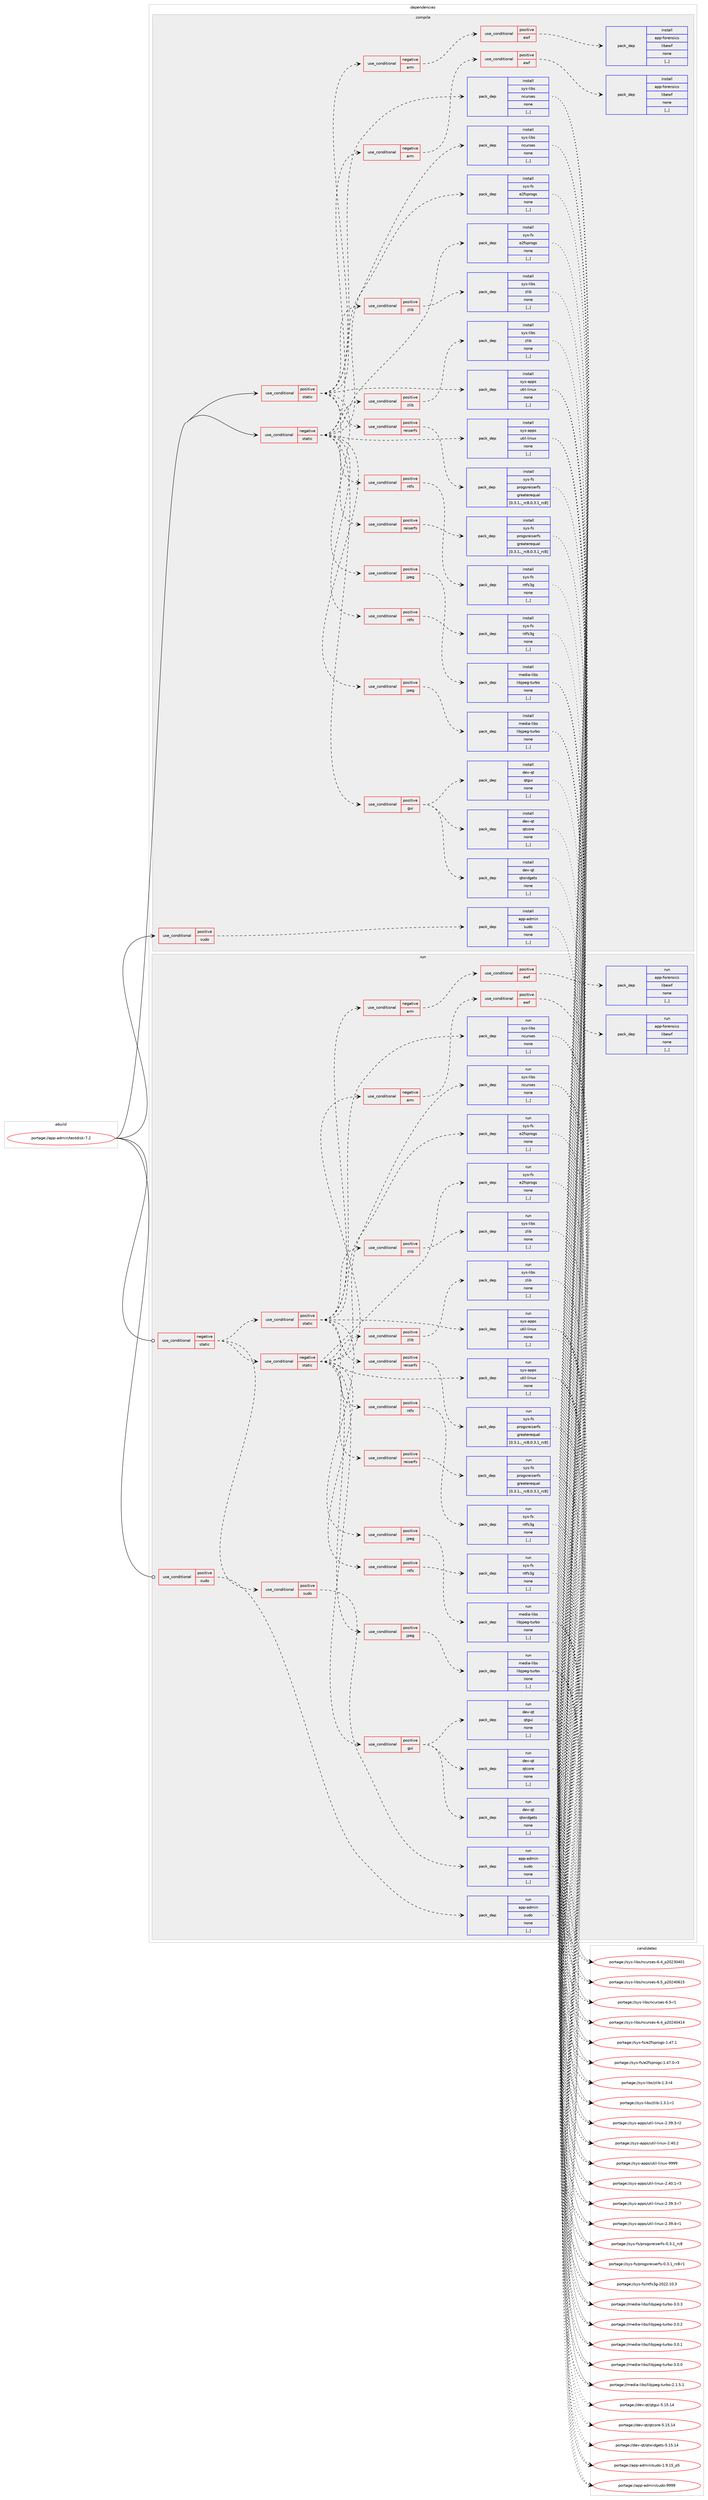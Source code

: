 digraph prolog {

# *************
# Graph options
# *************

newrank=true;
concentrate=true;
compound=true;
graph [rankdir=LR,fontname=Helvetica,fontsize=10,ranksep=1.5];#, ranksep=2.5, nodesep=0.2];
edge  [arrowhead=vee];
node  [fontname=Helvetica,fontsize=10];

# **********
# The ebuild
# **********

subgraph cluster_leftcol {
color=gray;
label=<<i>ebuild</i>>;
id [label="portage://app-admin/testdisk-7.2", color=red, width=4, href="../app-admin/testdisk-7.2.svg"];
}

# ****************
# The dependencies
# ****************

subgraph cluster_midcol {
color=gray;
label=<<i>dependencies</i>>;
subgraph cluster_compile {
fillcolor="#eeeeee";
style=filled;
label=<<i>compile</i>>;
subgraph cond1445 {
dependency5584 [label=<<TABLE BORDER="0" CELLBORDER="1" CELLSPACING="0" CELLPADDING="4"><TR><TD ROWSPAN="3" CELLPADDING="10">use_conditional</TD></TR><TR><TD>negative</TD></TR><TR><TD>static</TD></TR></TABLE>>, shape=none, color=red];
subgraph pack4120 {
dependency5585 [label=<<TABLE BORDER="0" CELLBORDER="1" CELLSPACING="0" CELLPADDING="4" WIDTH="220"><TR><TD ROWSPAN="6" CELLPADDING="30">pack_dep</TD></TR><TR><TD WIDTH="110">install</TD></TR><TR><TD>sys-apps</TD></TR><TR><TD>util-linux</TD></TR><TR><TD>none</TD></TR><TR><TD>[,,]</TD></TR></TABLE>>, shape=none, color=blue];
}
dependency5584:e -> dependency5585:w [weight=20,style="dashed",arrowhead="vee"];
subgraph pack4121 {
dependency5586 [label=<<TABLE BORDER="0" CELLBORDER="1" CELLSPACING="0" CELLPADDING="4" WIDTH="220"><TR><TD ROWSPAN="6" CELLPADDING="30">pack_dep</TD></TR><TR><TD WIDTH="110">install</TD></TR><TR><TD>sys-fs</TD></TR><TR><TD>e2fsprogs</TD></TR><TR><TD>none</TD></TR><TR><TD>[,,]</TD></TR></TABLE>>, shape=none, color=blue];
}
dependency5584:e -> dependency5586:w [weight=20,style="dashed",arrowhead="vee"];
subgraph pack4122 {
dependency5587 [label=<<TABLE BORDER="0" CELLBORDER="1" CELLSPACING="0" CELLPADDING="4" WIDTH="220"><TR><TD ROWSPAN="6" CELLPADDING="30">pack_dep</TD></TR><TR><TD WIDTH="110">install</TD></TR><TR><TD>sys-libs</TD></TR><TR><TD>ncurses</TD></TR><TR><TD>none</TD></TR><TR><TD>[,,]</TD></TR></TABLE>>, shape=none, color=blue];
}
dependency5584:e -> dependency5587:w [weight=20,style="dashed",arrowhead="vee"];
subgraph cond1446 {
dependency5588 [label=<<TABLE BORDER="0" CELLBORDER="1" CELLSPACING="0" CELLPADDING="4"><TR><TD ROWSPAN="3" CELLPADDING="10">use_conditional</TD></TR><TR><TD>positive</TD></TR><TR><TD>jpeg</TD></TR></TABLE>>, shape=none, color=red];
subgraph pack4123 {
dependency5589 [label=<<TABLE BORDER="0" CELLBORDER="1" CELLSPACING="0" CELLPADDING="4" WIDTH="220"><TR><TD ROWSPAN="6" CELLPADDING="30">pack_dep</TD></TR><TR><TD WIDTH="110">install</TD></TR><TR><TD>media-libs</TD></TR><TR><TD>libjpeg-turbo</TD></TR><TR><TD>none</TD></TR><TR><TD>[,,]</TD></TR></TABLE>>, shape=none, color=blue];
}
dependency5588:e -> dependency5589:w [weight=20,style="dashed",arrowhead="vee"];
}
dependency5584:e -> dependency5588:w [weight=20,style="dashed",arrowhead="vee"];
subgraph cond1447 {
dependency5590 [label=<<TABLE BORDER="0" CELLBORDER="1" CELLSPACING="0" CELLPADDING="4"><TR><TD ROWSPAN="3" CELLPADDING="10">use_conditional</TD></TR><TR><TD>positive</TD></TR><TR><TD>ntfs</TD></TR></TABLE>>, shape=none, color=red];
subgraph pack4124 {
dependency5591 [label=<<TABLE BORDER="0" CELLBORDER="1" CELLSPACING="0" CELLPADDING="4" WIDTH="220"><TR><TD ROWSPAN="6" CELLPADDING="30">pack_dep</TD></TR><TR><TD WIDTH="110">install</TD></TR><TR><TD>sys-fs</TD></TR><TR><TD>ntfs3g</TD></TR><TR><TD>none</TD></TR><TR><TD>[,,]</TD></TR></TABLE>>, shape=none, color=blue];
}
dependency5590:e -> dependency5591:w [weight=20,style="dashed",arrowhead="vee"];
}
dependency5584:e -> dependency5590:w [weight=20,style="dashed",arrowhead="vee"];
subgraph cond1448 {
dependency5592 [label=<<TABLE BORDER="0" CELLBORDER="1" CELLSPACING="0" CELLPADDING="4"><TR><TD ROWSPAN="3" CELLPADDING="10">use_conditional</TD></TR><TR><TD>positive</TD></TR><TR><TD>gui</TD></TR></TABLE>>, shape=none, color=red];
subgraph pack4125 {
dependency5593 [label=<<TABLE BORDER="0" CELLBORDER="1" CELLSPACING="0" CELLPADDING="4" WIDTH="220"><TR><TD ROWSPAN="6" CELLPADDING="30">pack_dep</TD></TR><TR><TD WIDTH="110">install</TD></TR><TR><TD>dev-qt</TD></TR><TR><TD>qtcore</TD></TR><TR><TD>none</TD></TR><TR><TD>[,,]</TD></TR></TABLE>>, shape=none, color=blue];
}
dependency5592:e -> dependency5593:w [weight=20,style="dashed",arrowhead="vee"];
subgraph pack4126 {
dependency5594 [label=<<TABLE BORDER="0" CELLBORDER="1" CELLSPACING="0" CELLPADDING="4" WIDTH="220"><TR><TD ROWSPAN="6" CELLPADDING="30">pack_dep</TD></TR><TR><TD WIDTH="110">install</TD></TR><TR><TD>dev-qt</TD></TR><TR><TD>qtgui</TD></TR><TR><TD>none</TD></TR><TR><TD>[,,]</TD></TR></TABLE>>, shape=none, color=blue];
}
dependency5592:e -> dependency5594:w [weight=20,style="dashed",arrowhead="vee"];
subgraph pack4127 {
dependency5595 [label=<<TABLE BORDER="0" CELLBORDER="1" CELLSPACING="0" CELLPADDING="4" WIDTH="220"><TR><TD ROWSPAN="6" CELLPADDING="30">pack_dep</TD></TR><TR><TD WIDTH="110">install</TD></TR><TR><TD>dev-qt</TD></TR><TR><TD>qtwidgets</TD></TR><TR><TD>none</TD></TR><TR><TD>[,,]</TD></TR></TABLE>>, shape=none, color=blue];
}
dependency5592:e -> dependency5595:w [weight=20,style="dashed",arrowhead="vee"];
}
dependency5584:e -> dependency5592:w [weight=20,style="dashed",arrowhead="vee"];
subgraph cond1449 {
dependency5596 [label=<<TABLE BORDER="0" CELLBORDER="1" CELLSPACING="0" CELLPADDING="4"><TR><TD ROWSPAN="3" CELLPADDING="10">use_conditional</TD></TR><TR><TD>positive</TD></TR><TR><TD>reiserfs</TD></TR></TABLE>>, shape=none, color=red];
subgraph pack4128 {
dependency5597 [label=<<TABLE BORDER="0" CELLBORDER="1" CELLSPACING="0" CELLPADDING="4" WIDTH="220"><TR><TD ROWSPAN="6" CELLPADDING="30">pack_dep</TD></TR><TR><TD WIDTH="110">install</TD></TR><TR><TD>sys-fs</TD></TR><TR><TD>progsreiserfs</TD></TR><TR><TD>greaterequal</TD></TR><TR><TD>[0.3.1,,_rc8,0.3.1_rc8]</TD></TR></TABLE>>, shape=none, color=blue];
}
dependency5596:e -> dependency5597:w [weight=20,style="dashed",arrowhead="vee"];
}
dependency5584:e -> dependency5596:w [weight=20,style="dashed",arrowhead="vee"];
subgraph cond1450 {
dependency5598 [label=<<TABLE BORDER="0" CELLBORDER="1" CELLSPACING="0" CELLPADDING="4"><TR><TD ROWSPAN="3" CELLPADDING="10">use_conditional</TD></TR><TR><TD>positive</TD></TR><TR><TD>zlib</TD></TR></TABLE>>, shape=none, color=red];
subgraph pack4129 {
dependency5599 [label=<<TABLE BORDER="0" CELLBORDER="1" CELLSPACING="0" CELLPADDING="4" WIDTH="220"><TR><TD ROWSPAN="6" CELLPADDING="30">pack_dep</TD></TR><TR><TD WIDTH="110">install</TD></TR><TR><TD>sys-libs</TD></TR><TR><TD>zlib</TD></TR><TR><TD>none</TD></TR><TR><TD>[,,]</TD></TR></TABLE>>, shape=none, color=blue];
}
dependency5598:e -> dependency5599:w [weight=20,style="dashed",arrowhead="vee"];
}
dependency5584:e -> dependency5598:w [weight=20,style="dashed",arrowhead="vee"];
subgraph cond1451 {
dependency5600 [label=<<TABLE BORDER="0" CELLBORDER="1" CELLSPACING="0" CELLPADDING="4"><TR><TD ROWSPAN="3" CELLPADDING="10">use_conditional</TD></TR><TR><TD>negative</TD></TR><TR><TD>arm</TD></TR></TABLE>>, shape=none, color=red];
subgraph cond1452 {
dependency5601 [label=<<TABLE BORDER="0" CELLBORDER="1" CELLSPACING="0" CELLPADDING="4"><TR><TD ROWSPAN="3" CELLPADDING="10">use_conditional</TD></TR><TR><TD>positive</TD></TR><TR><TD>ewf</TD></TR></TABLE>>, shape=none, color=red];
subgraph pack4130 {
dependency5602 [label=<<TABLE BORDER="0" CELLBORDER="1" CELLSPACING="0" CELLPADDING="4" WIDTH="220"><TR><TD ROWSPAN="6" CELLPADDING="30">pack_dep</TD></TR><TR><TD WIDTH="110">install</TD></TR><TR><TD>app-forensics</TD></TR><TR><TD>libewf</TD></TR><TR><TD>none</TD></TR><TR><TD>[,,]</TD></TR></TABLE>>, shape=none, color=blue];
}
dependency5601:e -> dependency5602:w [weight=20,style="dashed",arrowhead="vee"];
}
dependency5600:e -> dependency5601:w [weight=20,style="dashed",arrowhead="vee"];
}
dependency5584:e -> dependency5600:w [weight=20,style="dashed",arrowhead="vee"];
}
id:e -> dependency5584:w [weight=20,style="solid",arrowhead="vee"];
subgraph cond1453 {
dependency5603 [label=<<TABLE BORDER="0" CELLBORDER="1" CELLSPACING="0" CELLPADDING="4"><TR><TD ROWSPAN="3" CELLPADDING="10">use_conditional</TD></TR><TR><TD>positive</TD></TR><TR><TD>static</TD></TR></TABLE>>, shape=none, color=red];
subgraph pack4131 {
dependency5604 [label=<<TABLE BORDER="0" CELLBORDER="1" CELLSPACING="0" CELLPADDING="4" WIDTH="220"><TR><TD ROWSPAN="6" CELLPADDING="30">pack_dep</TD></TR><TR><TD WIDTH="110">install</TD></TR><TR><TD>sys-apps</TD></TR><TR><TD>util-linux</TD></TR><TR><TD>none</TD></TR><TR><TD>[,,]</TD></TR></TABLE>>, shape=none, color=blue];
}
dependency5603:e -> dependency5604:w [weight=20,style="dashed",arrowhead="vee"];
subgraph pack4132 {
dependency5605 [label=<<TABLE BORDER="0" CELLBORDER="1" CELLSPACING="0" CELLPADDING="4" WIDTH="220"><TR><TD ROWSPAN="6" CELLPADDING="30">pack_dep</TD></TR><TR><TD WIDTH="110">install</TD></TR><TR><TD>sys-fs</TD></TR><TR><TD>e2fsprogs</TD></TR><TR><TD>none</TD></TR><TR><TD>[,,]</TD></TR></TABLE>>, shape=none, color=blue];
}
dependency5603:e -> dependency5605:w [weight=20,style="dashed",arrowhead="vee"];
subgraph pack4133 {
dependency5606 [label=<<TABLE BORDER="0" CELLBORDER="1" CELLSPACING="0" CELLPADDING="4" WIDTH="220"><TR><TD ROWSPAN="6" CELLPADDING="30">pack_dep</TD></TR><TR><TD WIDTH="110">install</TD></TR><TR><TD>sys-libs</TD></TR><TR><TD>ncurses</TD></TR><TR><TD>none</TD></TR><TR><TD>[,,]</TD></TR></TABLE>>, shape=none, color=blue];
}
dependency5603:e -> dependency5606:w [weight=20,style="dashed",arrowhead="vee"];
subgraph cond1454 {
dependency5607 [label=<<TABLE BORDER="0" CELLBORDER="1" CELLSPACING="0" CELLPADDING="4"><TR><TD ROWSPAN="3" CELLPADDING="10">use_conditional</TD></TR><TR><TD>positive</TD></TR><TR><TD>jpeg</TD></TR></TABLE>>, shape=none, color=red];
subgraph pack4134 {
dependency5608 [label=<<TABLE BORDER="0" CELLBORDER="1" CELLSPACING="0" CELLPADDING="4" WIDTH="220"><TR><TD ROWSPAN="6" CELLPADDING="30">pack_dep</TD></TR><TR><TD WIDTH="110">install</TD></TR><TR><TD>media-libs</TD></TR><TR><TD>libjpeg-turbo</TD></TR><TR><TD>none</TD></TR><TR><TD>[,,]</TD></TR></TABLE>>, shape=none, color=blue];
}
dependency5607:e -> dependency5608:w [weight=20,style="dashed",arrowhead="vee"];
}
dependency5603:e -> dependency5607:w [weight=20,style="dashed",arrowhead="vee"];
subgraph cond1455 {
dependency5609 [label=<<TABLE BORDER="0" CELLBORDER="1" CELLSPACING="0" CELLPADDING="4"><TR><TD ROWSPAN="3" CELLPADDING="10">use_conditional</TD></TR><TR><TD>positive</TD></TR><TR><TD>ntfs</TD></TR></TABLE>>, shape=none, color=red];
subgraph pack4135 {
dependency5610 [label=<<TABLE BORDER="0" CELLBORDER="1" CELLSPACING="0" CELLPADDING="4" WIDTH="220"><TR><TD ROWSPAN="6" CELLPADDING="30">pack_dep</TD></TR><TR><TD WIDTH="110">install</TD></TR><TR><TD>sys-fs</TD></TR><TR><TD>ntfs3g</TD></TR><TR><TD>none</TD></TR><TR><TD>[,,]</TD></TR></TABLE>>, shape=none, color=blue];
}
dependency5609:e -> dependency5610:w [weight=20,style="dashed",arrowhead="vee"];
}
dependency5603:e -> dependency5609:w [weight=20,style="dashed",arrowhead="vee"];
subgraph cond1456 {
dependency5611 [label=<<TABLE BORDER="0" CELLBORDER="1" CELLSPACING="0" CELLPADDING="4"><TR><TD ROWSPAN="3" CELLPADDING="10">use_conditional</TD></TR><TR><TD>positive</TD></TR><TR><TD>reiserfs</TD></TR></TABLE>>, shape=none, color=red];
subgraph pack4136 {
dependency5612 [label=<<TABLE BORDER="0" CELLBORDER="1" CELLSPACING="0" CELLPADDING="4" WIDTH="220"><TR><TD ROWSPAN="6" CELLPADDING="30">pack_dep</TD></TR><TR><TD WIDTH="110">install</TD></TR><TR><TD>sys-fs</TD></TR><TR><TD>progsreiserfs</TD></TR><TR><TD>greaterequal</TD></TR><TR><TD>[0.3.1,,_rc8,0.3.1_rc8]</TD></TR></TABLE>>, shape=none, color=blue];
}
dependency5611:e -> dependency5612:w [weight=20,style="dashed",arrowhead="vee"];
}
dependency5603:e -> dependency5611:w [weight=20,style="dashed",arrowhead="vee"];
subgraph cond1457 {
dependency5613 [label=<<TABLE BORDER="0" CELLBORDER="1" CELLSPACING="0" CELLPADDING="4"><TR><TD ROWSPAN="3" CELLPADDING="10">use_conditional</TD></TR><TR><TD>positive</TD></TR><TR><TD>zlib</TD></TR></TABLE>>, shape=none, color=red];
subgraph pack4137 {
dependency5614 [label=<<TABLE BORDER="0" CELLBORDER="1" CELLSPACING="0" CELLPADDING="4" WIDTH="220"><TR><TD ROWSPAN="6" CELLPADDING="30">pack_dep</TD></TR><TR><TD WIDTH="110">install</TD></TR><TR><TD>sys-libs</TD></TR><TR><TD>zlib</TD></TR><TR><TD>none</TD></TR><TR><TD>[,,]</TD></TR></TABLE>>, shape=none, color=blue];
}
dependency5613:e -> dependency5614:w [weight=20,style="dashed",arrowhead="vee"];
}
dependency5603:e -> dependency5613:w [weight=20,style="dashed",arrowhead="vee"];
subgraph cond1458 {
dependency5615 [label=<<TABLE BORDER="0" CELLBORDER="1" CELLSPACING="0" CELLPADDING="4"><TR><TD ROWSPAN="3" CELLPADDING="10">use_conditional</TD></TR><TR><TD>negative</TD></TR><TR><TD>arm</TD></TR></TABLE>>, shape=none, color=red];
subgraph cond1459 {
dependency5616 [label=<<TABLE BORDER="0" CELLBORDER="1" CELLSPACING="0" CELLPADDING="4"><TR><TD ROWSPAN="3" CELLPADDING="10">use_conditional</TD></TR><TR><TD>positive</TD></TR><TR><TD>ewf</TD></TR></TABLE>>, shape=none, color=red];
subgraph pack4138 {
dependency5617 [label=<<TABLE BORDER="0" CELLBORDER="1" CELLSPACING="0" CELLPADDING="4" WIDTH="220"><TR><TD ROWSPAN="6" CELLPADDING="30">pack_dep</TD></TR><TR><TD WIDTH="110">install</TD></TR><TR><TD>app-forensics</TD></TR><TR><TD>libewf</TD></TR><TR><TD>none</TD></TR><TR><TD>[,,]</TD></TR></TABLE>>, shape=none, color=blue];
}
dependency5616:e -> dependency5617:w [weight=20,style="dashed",arrowhead="vee"];
}
dependency5615:e -> dependency5616:w [weight=20,style="dashed",arrowhead="vee"];
}
dependency5603:e -> dependency5615:w [weight=20,style="dashed",arrowhead="vee"];
}
id:e -> dependency5603:w [weight=20,style="solid",arrowhead="vee"];
subgraph cond1460 {
dependency5618 [label=<<TABLE BORDER="0" CELLBORDER="1" CELLSPACING="0" CELLPADDING="4"><TR><TD ROWSPAN="3" CELLPADDING="10">use_conditional</TD></TR><TR><TD>positive</TD></TR><TR><TD>sudo</TD></TR></TABLE>>, shape=none, color=red];
subgraph pack4139 {
dependency5619 [label=<<TABLE BORDER="0" CELLBORDER="1" CELLSPACING="0" CELLPADDING="4" WIDTH="220"><TR><TD ROWSPAN="6" CELLPADDING="30">pack_dep</TD></TR><TR><TD WIDTH="110">install</TD></TR><TR><TD>app-admin</TD></TR><TR><TD>sudo</TD></TR><TR><TD>none</TD></TR><TR><TD>[,,]</TD></TR></TABLE>>, shape=none, color=blue];
}
dependency5618:e -> dependency5619:w [weight=20,style="dashed",arrowhead="vee"];
}
id:e -> dependency5618:w [weight=20,style="solid",arrowhead="vee"];
}
subgraph cluster_compileandrun {
fillcolor="#eeeeee";
style=filled;
label=<<i>compile and run</i>>;
}
subgraph cluster_run {
fillcolor="#eeeeee";
style=filled;
label=<<i>run</i>>;
subgraph cond1461 {
dependency5620 [label=<<TABLE BORDER="0" CELLBORDER="1" CELLSPACING="0" CELLPADDING="4"><TR><TD ROWSPAN="3" CELLPADDING="10">use_conditional</TD></TR><TR><TD>negative</TD></TR><TR><TD>static</TD></TR></TABLE>>, shape=none, color=red];
subgraph cond1462 {
dependency5621 [label=<<TABLE BORDER="0" CELLBORDER="1" CELLSPACING="0" CELLPADDING="4"><TR><TD ROWSPAN="3" CELLPADDING="10">use_conditional</TD></TR><TR><TD>positive</TD></TR><TR><TD>sudo</TD></TR></TABLE>>, shape=none, color=red];
subgraph pack4140 {
dependency5622 [label=<<TABLE BORDER="0" CELLBORDER="1" CELLSPACING="0" CELLPADDING="4" WIDTH="220"><TR><TD ROWSPAN="6" CELLPADDING="30">pack_dep</TD></TR><TR><TD WIDTH="110">run</TD></TR><TR><TD>app-admin</TD></TR><TR><TD>sudo</TD></TR><TR><TD>none</TD></TR><TR><TD>[,,]</TD></TR></TABLE>>, shape=none, color=blue];
}
dependency5621:e -> dependency5622:w [weight=20,style="dashed",arrowhead="vee"];
}
dependency5620:e -> dependency5621:w [weight=20,style="dashed",arrowhead="vee"];
subgraph cond1463 {
dependency5623 [label=<<TABLE BORDER="0" CELLBORDER="1" CELLSPACING="0" CELLPADDING="4"><TR><TD ROWSPAN="3" CELLPADDING="10">use_conditional</TD></TR><TR><TD>positive</TD></TR><TR><TD>static</TD></TR></TABLE>>, shape=none, color=red];
subgraph pack4141 {
dependency5624 [label=<<TABLE BORDER="0" CELLBORDER="1" CELLSPACING="0" CELLPADDING="4" WIDTH="220"><TR><TD ROWSPAN="6" CELLPADDING="30">pack_dep</TD></TR><TR><TD WIDTH="110">run</TD></TR><TR><TD>sys-apps</TD></TR><TR><TD>util-linux</TD></TR><TR><TD>none</TD></TR><TR><TD>[,,]</TD></TR></TABLE>>, shape=none, color=blue];
}
dependency5623:e -> dependency5624:w [weight=20,style="dashed",arrowhead="vee"];
subgraph pack4142 {
dependency5625 [label=<<TABLE BORDER="0" CELLBORDER="1" CELLSPACING="0" CELLPADDING="4" WIDTH="220"><TR><TD ROWSPAN="6" CELLPADDING="30">pack_dep</TD></TR><TR><TD WIDTH="110">run</TD></TR><TR><TD>sys-fs</TD></TR><TR><TD>e2fsprogs</TD></TR><TR><TD>none</TD></TR><TR><TD>[,,]</TD></TR></TABLE>>, shape=none, color=blue];
}
dependency5623:e -> dependency5625:w [weight=20,style="dashed",arrowhead="vee"];
subgraph pack4143 {
dependency5626 [label=<<TABLE BORDER="0" CELLBORDER="1" CELLSPACING="0" CELLPADDING="4" WIDTH="220"><TR><TD ROWSPAN="6" CELLPADDING="30">pack_dep</TD></TR><TR><TD WIDTH="110">run</TD></TR><TR><TD>sys-libs</TD></TR><TR><TD>ncurses</TD></TR><TR><TD>none</TD></TR><TR><TD>[,,]</TD></TR></TABLE>>, shape=none, color=blue];
}
dependency5623:e -> dependency5626:w [weight=20,style="dashed",arrowhead="vee"];
subgraph cond1464 {
dependency5627 [label=<<TABLE BORDER="0" CELLBORDER="1" CELLSPACING="0" CELLPADDING="4"><TR><TD ROWSPAN="3" CELLPADDING="10">use_conditional</TD></TR><TR><TD>positive</TD></TR><TR><TD>jpeg</TD></TR></TABLE>>, shape=none, color=red];
subgraph pack4144 {
dependency5628 [label=<<TABLE BORDER="0" CELLBORDER="1" CELLSPACING="0" CELLPADDING="4" WIDTH="220"><TR><TD ROWSPAN="6" CELLPADDING="30">pack_dep</TD></TR><TR><TD WIDTH="110">run</TD></TR><TR><TD>media-libs</TD></TR><TR><TD>libjpeg-turbo</TD></TR><TR><TD>none</TD></TR><TR><TD>[,,]</TD></TR></TABLE>>, shape=none, color=blue];
}
dependency5627:e -> dependency5628:w [weight=20,style="dashed",arrowhead="vee"];
}
dependency5623:e -> dependency5627:w [weight=20,style="dashed",arrowhead="vee"];
subgraph cond1465 {
dependency5629 [label=<<TABLE BORDER="0" CELLBORDER="1" CELLSPACING="0" CELLPADDING="4"><TR><TD ROWSPAN="3" CELLPADDING="10">use_conditional</TD></TR><TR><TD>positive</TD></TR><TR><TD>ntfs</TD></TR></TABLE>>, shape=none, color=red];
subgraph pack4145 {
dependency5630 [label=<<TABLE BORDER="0" CELLBORDER="1" CELLSPACING="0" CELLPADDING="4" WIDTH="220"><TR><TD ROWSPAN="6" CELLPADDING="30">pack_dep</TD></TR><TR><TD WIDTH="110">run</TD></TR><TR><TD>sys-fs</TD></TR><TR><TD>ntfs3g</TD></TR><TR><TD>none</TD></TR><TR><TD>[,,]</TD></TR></TABLE>>, shape=none, color=blue];
}
dependency5629:e -> dependency5630:w [weight=20,style="dashed",arrowhead="vee"];
}
dependency5623:e -> dependency5629:w [weight=20,style="dashed",arrowhead="vee"];
subgraph cond1466 {
dependency5631 [label=<<TABLE BORDER="0" CELLBORDER="1" CELLSPACING="0" CELLPADDING="4"><TR><TD ROWSPAN="3" CELLPADDING="10">use_conditional</TD></TR><TR><TD>positive</TD></TR><TR><TD>reiserfs</TD></TR></TABLE>>, shape=none, color=red];
subgraph pack4146 {
dependency5632 [label=<<TABLE BORDER="0" CELLBORDER="1" CELLSPACING="0" CELLPADDING="4" WIDTH="220"><TR><TD ROWSPAN="6" CELLPADDING="30">pack_dep</TD></TR><TR><TD WIDTH="110">run</TD></TR><TR><TD>sys-fs</TD></TR><TR><TD>progsreiserfs</TD></TR><TR><TD>greaterequal</TD></TR><TR><TD>[0.3.1,,_rc8,0.3.1_rc8]</TD></TR></TABLE>>, shape=none, color=blue];
}
dependency5631:e -> dependency5632:w [weight=20,style="dashed",arrowhead="vee"];
}
dependency5623:e -> dependency5631:w [weight=20,style="dashed",arrowhead="vee"];
subgraph cond1467 {
dependency5633 [label=<<TABLE BORDER="0" CELLBORDER="1" CELLSPACING="0" CELLPADDING="4"><TR><TD ROWSPAN="3" CELLPADDING="10">use_conditional</TD></TR><TR><TD>positive</TD></TR><TR><TD>zlib</TD></TR></TABLE>>, shape=none, color=red];
subgraph pack4147 {
dependency5634 [label=<<TABLE BORDER="0" CELLBORDER="1" CELLSPACING="0" CELLPADDING="4" WIDTH="220"><TR><TD ROWSPAN="6" CELLPADDING="30">pack_dep</TD></TR><TR><TD WIDTH="110">run</TD></TR><TR><TD>sys-libs</TD></TR><TR><TD>zlib</TD></TR><TR><TD>none</TD></TR><TR><TD>[,,]</TD></TR></TABLE>>, shape=none, color=blue];
}
dependency5633:e -> dependency5634:w [weight=20,style="dashed",arrowhead="vee"];
}
dependency5623:e -> dependency5633:w [weight=20,style="dashed",arrowhead="vee"];
subgraph cond1468 {
dependency5635 [label=<<TABLE BORDER="0" CELLBORDER="1" CELLSPACING="0" CELLPADDING="4"><TR><TD ROWSPAN="3" CELLPADDING="10">use_conditional</TD></TR><TR><TD>negative</TD></TR><TR><TD>arm</TD></TR></TABLE>>, shape=none, color=red];
subgraph cond1469 {
dependency5636 [label=<<TABLE BORDER="0" CELLBORDER="1" CELLSPACING="0" CELLPADDING="4"><TR><TD ROWSPAN="3" CELLPADDING="10">use_conditional</TD></TR><TR><TD>positive</TD></TR><TR><TD>ewf</TD></TR></TABLE>>, shape=none, color=red];
subgraph pack4148 {
dependency5637 [label=<<TABLE BORDER="0" CELLBORDER="1" CELLSPACING="0" CELLPADDING="4" WIDTH="220"><TR><TD ROWSPAN="6" CELLPADDING="30">pack_dep</TD></TR><TR><TD WIDTH="110">run</TD></TR><TR><TD>app-forensics</TD></TR><TR><TD>libewf</TD></TR><TR><TD>none</TD></TR><TR><TD>[,,]</TD></TR></TABLE>>, shape=none, color=blue];
}
dependency5636:e -> dependency5637:w [weight=20,style="dashed",arrowhead="vee"];
}
dependency5635:e -> dependency5636:w [weight=20,style="dashed",arrowhead="vee"];
}
dependency5623:e -> dependency5635:w [weight=20,style="dashed",arrowhead="vee"];
}
dependency5620:e -> dependency5623:w [weight=20,style="dashed",arrowhead="vee"];
subgraph cond1470 {
dependency5638 [label=<<TABLE BORDER="0" CELLBORDER="1" CELLSPACING="0" CELLPADDING="4"><TR><TD ROWSPAN="3" CELLPADDING="10">use_conditional</TD></TR><TR><TD>negative</TD></TR><TR><TD>static</TD></TR></TABLE>>, shape=none, color=red];
subgraph pack4149 {
dependency5639 [label=<<TABLE BORDER="0" CELLBORDER="1" CELLSPACING="0" CELLPADDING="4" WIDTH="220"><TR><TD ROWSPAN="6" CELLPADDING="30">pack_dep</TD></TR><TR><TD WIDTH="110">run</TD></TR><TR><TD>sys-apps</TD></TR><TR><TD>util-linux</TD></TR><TR><TD>none</TD></TR><TR><TD>[,,]</TD></TR></TABLE>>, shape=none, color=blue];
}
dependency5638:e -> dependency5639:w [weight=20,style="dashed",arrowhead="vee"];
subgraph pack4150 {
dependency5640 [label=<<TABLE BORDER="0" CELLBORDER="1" CELLSPACING="0" CELLPADDING="4" WIDTH="220"><TR><TD ROWSPAN="6" CELLPADDING="30">pack_dep</TD></TR><TR><TD WIDTH="110">run</TD></TR><TR><TD>sys-fs</TD></TR><TR><TD>e2fsprogs</TD></TR><TR><TD>none</TD></TR><TR><TD>[,,]</TD></TR></TABLE>>, shape=none, color=blue];
}
dependency5638:e -> dependency5640:w [weight=20,style="dashed",arrowhead="vee"];
subgraph pack4151 {
dependency5641 [label=<<TABLE BORDER="0" CELLBORDER="1" CELLSPACING="0" CELLPADDING="4" WIDTH="220"><TR><TD ROWSPAN="6" CELLPADDING="30">pack_dep</TD></TR><TR><TD WIDTH="110">run</TD></TR><TR><TD>sys-libs</TD></TR><TR><TD>ncurses</TD></TR><TR><TD>none</TD></TR><TR><TD>[,,]</TD></TR></TABLE>>, shape=none, color=blue];
}
dependency5638:e -> dependency5641:w [weight=20,style="dashed",arrowhead="vee"];
subgraph cond1471 {
dependency5642 [label=<<TABLE BORDER="0" CELLBORDER="1" CELLSPACING="0" CELLPADDING="4"><TR><TD ROWSPAN="3" CELLPADDING="10">use_conditional</TD></TR><TR><TD>positive</TD></TR><TR><TD>jpeg</TD></TR></TABLE>>, shape=none, color=red];
subgraph pack4152 {
dependency5643 [label=<<TABLE BORDER="0" CELLBORDER="1" CELLSPACING="0" CELLPADDING="4" WIDTH="220"><TR><TD ROWSPAN="6" CELLPADDING="30">pack_dep</TD></TR><TR><TD WIDTH="110">run</TD></TR><TR><TD>media-libs</TD></TR><TR><TD>libjpeg-turbo</TD></TR><TR><TD>none</TD></TR><TR><TD>[,,]</TD></TR></TABLE>>, shape=none, color=blue];
}
dependency5642:e -> dependency5643:w [weight=20,style="dashed",arrowhead="vee"];
}
dependency5638:e -> dependency5642:w [weight=20,style="dashed",arrowhead="vee"];
subgraph cond1472 {
dependency5644 [label=<<TABLE BORDER="0" CELLBORDER="1" CELLSPACING="0" CELLPADDING="4"><TR><TD ROWSPAN="3" CELLPADDING="10">use_conditional</TD></TR><TR><TD>positive</TD></TR><TR><TD>ntfs</TD></TR></TABLE>>, shape=none, color=red];
subgraph pack4153 {
dependency5645 [label=<<TABLE BORDER="0" CELLBORDER="1" CELLSPACING="0" CELLPADDING="4" WIDTH="220"><TR><TD ROWSPAN="6" CELLPADDING="30">pack_dep</TD></TR><TR><TD WIDTH="110">run</TD></TR><TR><TD>sys-fs</TD></TR><TR><TD>ntfs3g</TD></TR><TR><TD>none</TD></TR><TR><TD>[,,]</TD></TR></TABLE>>, shape=none, color=blue];
}
dependency5644:e -> dependency5645:w [weight=20,style="dashed",arrowhead="vee"];
}
dependency5638:e -> dependency5644:w [weight=20,style="dashed",arrowhead="vee"];
subgraph cond1473 {
dependency5646 [label=<<TABLE BORDER="0" CELLBORDER="1" CELLSPACING="0" CELLPADDING="4"><TR><TD ROWSPAN="3" CELLPADDING="10">use_conditional</TD></TR><TR><TD>positive</TD></TR><TR><TD>gui</TD></TR></TABLE>>, shape=none, color=red];
subgraph pack4154 {
dependency5647 [label=<<TABLE BORDER="0" CELLBORDER="1" CELLSPACING="0" CELLPADDING="4" WIDTH="220"><TR><TD ROWSPAN="6" CELLPADDING="30">pack_dep</TD></TR><TR><TD WIDTH="110">run</TD></TR><TR><TD>dev-qt</TD></TR><TR><TD>qtcore</TD></TR><TR><TD>none</TD></TR><TR><TD>[,,]</TD></TR></TABLE>>, shape=none, color=blue];
}
dependency5646:e -> dependency5647:w [weight=20,style="dashed",arrowhead="vee"];
subgraph pack4155 {
dependency5648 [label=<<TABLE BORDER="0" CELLBORDER="1" CELLSPACING="0" CELLPADDING="4" WIDTH="220"><TR><TD ROWSPAN="6" CELLPADDING="30">pack_dep</TD></TR><TR><TD WIDTH="110">run</TD></TR><TR><TD>dev-qt</TD></TR><TR><TD>qtgui</TD></TR><TR><TD>none</TD></TR><TR><TD>[,,]</TD></TR></TABLE>>, shape=none, color=blue];
}
dependency5646:e -> dependency5648:w [weight=20,style="dashed",arrowhead="vee"];
subgraph pack4156 {
dependency5649 [label=<<TABLE BORDER="0" CELLBORDER="1" CELLSPACING="0" CELLPADDING="4" WIDTH="220"><TR><TD ROWSPAN="6" CELLPADDING="30">pack_dep</TD></TR><TR><TD WIDTH="110">run</TD></TR><TR><TD>dev-qt</TD></TR><TR><TD>qtwidgets</TD></TR><TR><TD>none</TD></TR><TR><TD>[,,]</TD></TR></TABLE>>, shape=none, color=blue];
}
dependency5646:e -> dependency5649:w [weight=20,style="dashed",arrowhead="vee"];
}
dependency5638:e -> dependency5646:w [weight=20,style="dashed",arrowhead="vee"];
subgraph cond1474 {
dependency5650 [label=<<TABLE BORDER="0" CELLBORDER="1" CELLSPACING="0" CELLPADDING="4"><TR><TD ROWSPAN="3" CELLPADDING="10">use_conditional</TD></TR><TR><TD>positive</TD></TR><TR><TD>reiserfs</TD></TR></TABLE>>, shape=none, color=red];
subgraph pack4157 {
dependency5651 [label=<<TABLE BORDER="0" CELLBORDER="1" CELLSPACING="0" CELLPADDING="4" WIDTH="220"><TR><TD ROWSPAN="6" CELLPADDING="30">pack_dep</TD></TR><TR><TD WIDTH="110">run</TD></TR><TR><TD>sys-fs</TD></TR><TR><TD>progsreiserfs</TD></TR><TR><TD>greaterequal</TD></TR><TR><TD>[0.3.1,,_rc8,0.3.1_rc8]</TD></TR></TABLE>>, shape=none, color=blue];
}
dependency5650:e -> dependency5651:w [weight=20,style="dashed",arrowhead="vee"];
}
dependency5638:e -> dependency5650:w [weight=20,style="dashed",arrowhead="vee"];
subgraph cond1475 {
dependency5652 [label=<<TABLE BORDER="0" CELLBORDER="1" CELLSPACING="0" CELLPADDING="4"><TR><TD ROWSPAN="3" CELLPADDING="10">use_conditional</TD></TR><TR><TD>positive</TD></TR><TR><TD>zlib</TD></TR></TABLE>>, shape=none, color=red];
subgraph pack4158 {
dependency5653 [label=<<TABLE BORDER="0" CELLBORDER="1" CELLSPACING="0" CELLPADDING="4" WIDTH="220"><TR><TD ROWSPAN="6" CELLPADDING="30">pack_dep</TD></TR><TR><TD WIDTH="110">run</TD></TR><TR><TD>sys-libs</TD></TR><TR><TD>zlib</TD></TR><TR><TD>none</TD></TR><TR><TD>[,,]</TD></TR></TABLE>>, shape=none, color=blue];
}
dependency5652:e -> dependency5653:w [weight=20,style="dashed",arrowhead="vee"];
}
dependency5638:e -> dependency5652:w [weight=20,style="dashed",arrowhead="vee"];
subgraph cond1476 {
dependency5654 [label=<<TABLE BORDER="0" CELLBORDER="1" CELLSPACING="0" CELLPADDING="4"><TR><TD ROWSPAN="3" CELLPADDING="10">use_conditional</TD></TR><TR><TD>negative</TD></TR><TR><TD>arm</TD></TR></TABLE>>, shape=none, color=red];
subgraph cond1477 {
dependency5655 [label=<<TABLE BORDER="0" CELLBORDER="1" CELLSPACING="0" CELLPADDING="4"><TR><TD ROWSPAN="3" CELLPADDING="10">use_conditional</TD></TR><TR><TD>positive</TD></TR><TR><TD>ewf</TD></TR></TABLE>>, shape=none, color=red];
subgraph pack4159 {
dependency5656 [label=<<TABLE BORDER="0" CELLBORDER="1" CELLSPACING="0" CELLPADDING="4" WIDTH="220"><TR><TD ROWSPAN="6" CELLPADDING="30">pack_dep</TD></TR><TR><TD WIDTH="110">run</TD></TR><TR><TD>app-forensics</TD></TR><TR><TD>libewf</TD></TR><TR><TD>none</TD></TR><TR><TD>[,,]</TD></TR></TABLE>>, shape=none, color=blue];
}
dependency5655:e -> dependency5656:w [weight=20,style="dashed",arrowhead="vee"];
}
dependency5654:e -> dependency5655:w [weight=20,style="dashed",arrowhead="vee"];
}
dependency5638:e -> dependency5654:w [weight=20,style="dashed",arrowhead="vee"];
}
dependency5620:e -> dependency5638:w [weight=20,style="dashed",arrowhead="vee"];
}
id:e -> dependency5620:w [weight=20,style="solid",arrowhead="odot"];
subgraph cond1478 {
dependency5657 [label=<<TABLE BORDER="0" CELLBORDER="1" CELLSPACING="0" CELLPADDING="4"><TR><TD ROWSPAN="3" CELLPADDING="10">use_conditional</TD></TR><TR><TD>positive</TD></TR><TR><TD>sudo</TD></TR></TABLE>>, shape=none, color=red];
subgraph pack4160 {
dependency5658 [label=<<TABLE BORDER="0" CELLBORDER="1" CELLSPACING="0" CELLPADDING="4" WIDTH="220"><TR><TD ROWSPAN="6" CELLPADDING="30">pack_dep</TD></TR><TR><TD WIDTH="110">run</TD></TR><TR><TD>app-admin</TD></TR><TR><TD>sudo</TD></TR><TR><TD>none</TD></TR><TR><TD>[,,]</TD></TR></TABLE>>, shape=none, color=blue];
}
dependency5657:e -> dependency5658:w [weight=20,style="dashed",arrowhead="vee"];
}
id:e -> dependency5657:w [weight=20,style="solid",arrowhead="odot"];
}
}

# **************
# The candidates
# **************

subgraph cluster_choices {
rank=same;
color=gray;
label=<<i>candidates</i>>;

subgraph choice4120 {
color=black;
nodesep=1;
choice115121115459711211211547117116105108451081051101171204557575757 [label="portage://sys-apps/util-linux-9999", color=red, width=4,href="../sys-apps/util-linux-9999.svg"];
choice1151211154597112112115471171161051084510810511011712045504652484650 [label="portage://sys-apps/util-linux-2.40.2", color=red, width=4,href="../sys-apps/util-linux-2.40.2.svg"];
choice11512111545971121121154711711610510845108105110117120455046524846494511451 [label="portage://sys-apps/util-linux-2.40.1-r3", color=red, width=4,href="../sys-apps/util-linux-2.40.1-r3.svg"];
choice11512111545971121121154711711610510845108105110117120455046515746524511449 [label="portage://sys-apps/util-linux-2.39.4-r1", color=red, width=4,href="../sys-apps/util-linux-2.39.4-r1.svg"];
choice11512111545971121121154711711610510845108105110117120455046515746514511455 [label="portage://sys-apps/util-linux-2.39.3-r7", color=red, width=4,href="../sys-apps/util-linux-2.39.3-r7.svg"];
choice11512111545971121121154711711610510845108105110117120455046515746514511450 [label="portage://sys-apps/util-linux-2.39.3-r2", color=red, width=4,href="../sys-apps/util-linux-2.39.3-r2.svg"];
dependency5585:e -> choice115121115459711211211547117116105108451081051101171204557575757:w [style=dotted,weight="100"];
dependency5585:e -> choice1151211154597112112115471171161051084510810511011712045504652484650:w [style=dotted,weight="100"];
dependency5585:e -> choice11512111545971121121154711711610510845108105110117120455046524846494511451:w [style=dotted,weight="100"];
dependency5585:e -> choice11512111545971121121154711711610510845108105110117120455046515746524511449:w [style=dotted,weight="100"];
dependency5585:e -> choice11512111545971121121154711711610510845108105110117120455046515746514511455:w [style=dotted,weight="100"];
dependency5585:e -> choice11512111545971121121154711711610510845108105110117120455046515746514511450:w [style=dotted,weight="100"];
}
subgraph choice4121 {
color=black;
nodesep=1;
choice11512111545102115471015010211511211411110311545494652554649 [label="portage://sys-fs/e2fsprogs-1.47.1", color=red, width=4,href="../sys-fs/e2fsprogs-1.47.1.svg"];
choice115121115451021154710150102115112114111103115454946525546484511451 [label="portage://sys-fs/e2fsprogs-1.47.0-r3", color=red, width=4,href="../sys-fs/e2fsprogs-1.47.0-r3.svg"];
dependency5586:e -> choice11512111545102115471015010211511211411110311545494652554649:w [style=dotted,weight="100"];
dependency5586:e -> choice115121115451021154710150102115112114111103115454946525546484511451:w [style=dotted,weight="100"];
}
subgraph choice4122 {
color=black;
nodesep=1;
choice1151211154510810598115471109911711411510111545544653951125048505248544953 [label="portage://sys-libs/ncurses-6.5_p20240615", color=red, width=4,href="../sys-libs/ncurses-6.5_p20240615.svg"];
choice11512111545108105981154711099117114115101115455446534511449 [label="portage://sys-libs/ncurses-6.5-r1", color=red, width=4,href="../sys-libs/ncurses-6.5-r1.svg"];
choice1151211154510810598115471109911711411510111545544652951125048505248524952 [label="portage://sys-libs/ncurses-6.4_p20240414", color=red, width=4,href="../sys-libs/ncurses-6.4_p20240414.svg"];
choice1151211154510810598115471109911711411510111545544652951125048505148524849 [label="portage://sys-libs/ncurses-6.4_p20230401", color=red, width=4,href="../sys-libs/ncurses-6.4_p20230401.svg"];
dependency5587:e -> choice1151211154510810598115471109911711411510111545544653951125048505248544953:w [style=dotted,weight="100"];
dependency5587:e -> choice11512111545108105981154711099117114115101115455446534511449:w [style=dotted,weight="100"];
dependency5587:e -> choice1151211154510810598115471109911711411510111545544652951125048505248524952:w [style=dotted,weight="100"];
dependency5587:e -> choice1151211154510810598115471109911711411510111545544652951125048505148524849:w [style=dotted,weight="100"];
}
subgraph choice4123 {
color=black;
nodesep=1;
choice10910110010597451081059811547108105981061121011034511611711498111455146484651 [label="portage://media-libs/libjpeg-turbo-3.0.3", color=red, width=4,href="../media-libs/libjpeg-turbo-3.0.3.svg"];
choice10910110010597451081059811547108105981061121011034511611711498111455146484650 [label="portage://media-libs/libjpeg-turbo-3.0.2", color=red, width=4,href="../media-libs/libjpeg-turbo-3.0.2.svg"];
choice10910110010597451081059811547108105981061121011034511611711498111455146484649 [label="portage://media-libs/libjpeg-turbo-3.0.1", color=red, width=4,href="../media-libs/libjpeg-turbo-3.0.1.svg"];
choice10910110010597451081059811547108105981061121011034511611711498111455146484648 [label="portage://media-libs/libjpeg-turbo-3.0.0", color=red, width=4,href="../media-libs/libjpeg-turbo-3.0.0.svg"];
choice109101100105974510810598115471081059810611210110345116117114981114550464946534649 [label="portage://media-libs/libjpeg-turbo-2.1.5.1", color=red, width=4,href="../media-libs/libjpeg-turbo-2.1.5.1.svg"];
dependency5589:e -> choice10910110010597451081059811547108105981061121011034511611711498111455146484651:w [style=dotted,weight="100"];
dependency5589:e -> choice10910110010597451081059811547108105981061121011034511611711498111455146484650:w [style=dotted,weight="100"];
dependency5589:e -> choice10910110010597451081059811547108105981061121011034511611711498111455146484649:w [style=dotted,weight="100"];
dependency5589:e -> choice10910110010597451081059811547108105981061121011034511611711498111455146484648:w [style=dotted,weight="100"];
dependency5589:e -> choice109101100105974510810598115471081059810611210110345116117114981114550464946534649:w [style=dotted,weight="100"];
}
subgraph choice4124 {
color=black;
nodesep=1;
choice11512111545102115471101161021155110345504850504649484651 [label="portage://sys-fs/ntfs3g-2022.10.3", color=red, width=4,href="../sys-fs/ntfs3g-2022.10.3.svg"];
dependency5591:e -> choice11512111545102115471101161021155110345504850504649484651:w [style=dotted,weight="100"];
}
subgraph choice4125 {
color=black;
nodesep=1;
choice1001011184511311647113116991111141014553464953464952 [label="portage://dev-qt/qtcore-5.15.14", color=red, width=4,href="../dev-qt/qtcore-5.15.14.svg"];
dependency5593:e -> choice1001011184511311647113116991111141014553464953464952:w [style=dotted,weight="100"];
}
subgraph choice4126 {
color=black;
nodesep=1;
choice10010111845113116471131161031171054553464953464952 [label="portage://dev-qt/qtgui-5.15.14", color=red, width=4,href="../dev-qt/qtgui-5.15.14.svg"];
dependency5594:e -> choice10010111845113116471131161031171054553464953464952:w [style=dotted,weight="100"];
}
subgraph choice4127 {
color=black;
nodesep=1;
choice10010111845113116471131161191051001031011161154553464953464952 [label="portage://dev-qt/qtwidgets-5.15.14", color=red, width=4,href="../dev-qt/qtwidgets-5.15.14.svg"];
dependency5595:e -> choice10010111845113116471131161191051001031011161154553464953464952:w [style=dotted,weight="100"];
}
subgraph choice4128 {
color=black;
nodesep=1;
choice11512111545102115471121141111031151141011051151011141021154548465146499511499564511449 [label="portage://sys-fs/progsreiserfs-0.3.1_rc8-r1", color=red, width=4,href="../sys-fs/progsreiserfs-0.3.1_rc8-r1.svg"];
choice1151211154510211547112114111103115114101105115101114102115454846514649951149956 [label="portage://sys-fs/progsreiserfs-0.3.1_rc8", color=red, width=4,href="../sys-fs/progsreiserfs-0.3.1_rc8.svg"];
dependency5597:e -> choice11512111545102115471121141111031151141011051151011141021154548465146499511499564511449:w [style=dotted,weight="100"];
dependency5597:e -> choice1151211154510211547112114111103115114101105115101114102115454846514649951149956:w [style=dotted,weight="100"];
}
subgraph choice4129 {
color=black;
nodesep=1;
choice115121115451081059811547122108105984549465146494511449 [label="portage://sys-libs/zlib-1.3.1-r1", color=red, width=4,href="../sys-libs/zlib-1.3.1-r1.svg"];
choice11512111545108105981154712210810598454946514511452 [label="portage://sys-libs/zlib-1.3-r4", color=red, width=4,href="../sys-libs/zlib-1.3-r4.svg"];
dependency5599:e -> choice115121115451081059811547122108105984549465146494511449:w [style=dotted,weight="100"];
dependency5599:e -> choice11512111545108105981154712210810598454946514511452:w [style=dotted,weight="100"];
}
subgraph choice4130 {
color=black;
nodesep=1;
}
subgraph choice4131 {
color=black;
nodesep=1;
choice115121115459711211211547117116105108451081051101171204557575757 [label="portage://sys-apps/util-linux-9999", color=red, width=4,href="../sys-apps/util-linux-9999.svg"];
choice1151211154597112112115471171161051084510810511011712045504652484650 [label="portage://sys-apps/util-linux-2.40.2", color=red, width=4,href="../sys-apps/util-linux-2.40.2.svg"];
choice11512111545971121121154711711610510845108105110117120455046524846494511451 [label="portage://sys-apps/util-linux-2.40.1-r3", color=red, width=4,href="../sys-apps/util-linux-2.40.1-r3.svg"];
choice11512111545971121121154711711610510845108105110117120455046515746524511449 [label="portage://sys-apps/util-linux-2.39.4-r1", color=red, width=4,href="../sys-apps/util-linux-2.39.4-r1.svg"];
choice11512111545971121121154711711610510845108105110117120455046515746514511455 [label="portage://sys-apps/util-linux-2.39.3-r7", color=red, width=4,href="../sys-apps/util-linux-2.39.3-r7.svg"];
choice11512111545971121121154711711610510845108105110117120455046515746514511450 [label="portage://sys-apps/util-linux-2.39.3-r2", color=red, width=4,href="../sys-apps/util-linux-2.39.3-r2.svg"];
dependency5604:e -> choice115121115459711211211547117116105108451081051101171204557575757:w [style=dotted,weight="100"];
dependency5604:e -> choice1151211154597112112115471171161051084510810511011712045504652484650:w [style=dotted,weight="100"];
dependency5604:e -> choice11512111545971121121154711711610510845108105110117120455046524846494511451:w [style=dotted,weight="100"];
dependency5604:e -> choice11512111545971121121154711711610510845108105110117120455046515746524511449:w [style=dotted,weight="100"];
dependency5604:e -> choice11512111545971121121154711711610510845108105110117120455046515746514511455:w [style=dotted,weight="100"];
dependency5604:e -> choice11512111545971121121154711711610510845108105110117120455046515746514511450:w [style=dotted,weight="100"];
}
subgraph choice4132 {
color=black;
nodesep=1;
choice11512111545102115471015010211511211411110311545494652554649 [label="portage://sys-fs/e2fsprogs-1.47.1", color=red, width=4,href="../sys-fs/e2fsprogs-1.47.1.svg"];
choice115121115451021154710150102115112114111103115454946525546484511451 [label="portage://sys-fs/e2fsprogs-1.47.0-r3", color=red, width=4,href="../sys-fs/e2fsprogs-1.47.0-r3.svg"];
dependency5605:e -> choice11512111545102115471015010211511211411110311545494652554649:w [style=dotted,weight="100"];
dependency5605:e -> choice115121115451021154710150102115112114111103115454946525546484511451:w [style=dotted,weight="100"];
}
subgraph choice4133 {
color=black;
nodesep=1;
choice1151211154510810598115471109911711411510111545544653951125048505248544953 [label="portage://sys-libs/ncurses-6.5_p20240615", color=red, width=4,href="../sys-libs/ncurses-6.5_p20240615.svg"];
choice11512111545108105981154711099117114115101115455446534511449 [label="portage://sys-libs/ncurses-6.5-r1", color=red, width=4,href="../sys-libs/ncurses-6.5-r1.svg"];
choice1151211154510810598115471109911711411510111545544652951125048505248524952 [label="portage://sys-libs/ncurses-6.4_p20240414", color=red, width=4,href="../sys-libs/ncurses-6.4_p20240414.svg"];
choice1151211154510810598115471109911711411510111545544652951125048505148524849 [label="portage://sys-libs/ncurses-6.4_p20230401", color=red, width=4,href="../sys-libs/ncurses-6.4_p20230401.svg"];
dependency5606:e -> choice1151211154510810598115471109911711411510111545544653951125048505248544953:w [style=dotted,weight="100"];
dependency5606:e -> choice11512111545108105981154711099117114115101115455446534511449:w [style=dotted,weight="100"];
dependency5606:e -> choice1151211154510810598115471109911711411510111545544652951125048505248524952:w [style=dotted,weight="100"];
dependency5606:e -> choice1151211154510810598115471109911711411510111545544652951125048505148524849:w [style=dotted,weight="100"];
}
subgraph choice4134 {
color=black;
nodesep=1;
choice10910110010597451081059811547108105981061121011034511611711498111455146484651 [label="portage://media-libs/libjpeg-turbo-3.0.3", color=red, width=4,href="../media-libs/libjpeg-turbo-3.0.3.svg"];
choice10910110010597451081059811547108105981061121011034511611711498111455146484650 [label="portage://media-libs/libjpeg-turbo-3.0.2", color=red, width=4,href="../media-libs/libjpeg-turbo-3.0.2.svg"];
choice10910110010597451081059811547108105981061121011034511611711498111455146484649 [label="portage://media-libs/libjpeg-turbo-3.0.1", color=red, width=4,href="../media-libs/libjpeg-turbo-3.0.1.svg"];
choice10910110010597451081059811547108105981061121011034511611711498111455146484648 [label="portage://media-libs/libjpeg-turbo-3.0.0", color=red, width=4,href="../media-libs/libjpeg-turbo-3.0.0.svg"];
choice109101100105974510810598115471081059810611210110345116117114981114550464946534649 [label="portage://media-libs/libjpeg-turbo-2.1.5.1", color=red, width=4,href="../media-libs/libjpeg-turbo-2.1.5.1.svg"];
dependency5608:e -> choice10910110010597451081059811547108105981061121011034511611711498111455146484651:w [style=dotted,weight="100"];
dependency5608:e -> choice10910110010597451081059811547108105981061121011034511611711498111455146484650:w [style=dotted,weight="100"];
dependency5608:e -> choice10910110010597451081059811547108105981061121011034511611711498111455146484649:w [style=dotted,weight="100"];
dependency5608:e -> choice10910110010597451081059811547108105981061121011034511611711498111455146484648:w [style=dotted,weight="100"];
dependency5608:e -> choice109101100105974510810598115471081059810611210110345116117114981114550464946534649:w [style=dotted,weight="100"];
}
subgraph choice4135 {
color=black;
nodesep=1;
choice11512111545102115471101161021155110345504850504649484651 [label="portage://sys-fs/ntfs3g-2022.10.3", color=red, width=4,href="../sys-fs/ntfs3g-2022.10.3.svg"];
dependency5610:e -> choice11512111545102115471101161021155110345504850504649484651:w [style=dotted,weight="100"];
}
subgraph choice4136 {
color=black;
nodesep=1;
choice11512111545102115471121141111031151141011051151011141021154548465146499511499564511449 [label="portage://sys-fs/progsreiserfs-0.3.1_rc8-r1", color=red, width=4,href="../sys-fs/progsreiserfs-0.3.1_rc8-r1.svg"];
choice1151211154510211547112114111103115114101105115101114102115454846514649951149956 [label="portage://sys-fs/progsreiserfs-0.3.1_rc8", color=red, width=4,href="../sys-fs/progsreiserfs-0.3.1_rc8.svg"];
dependency5612:e -> choice11512111545102115471121141111031151141011051151011141021154548465146499511499564511449:w [style=dotted,weight="100"];
dependency5612:e -> choice1151211154510211547112114111103115114101105115101114102115454846514649951149956:w [style=dotted,weight="100"];
}
subgraph choice4137 {
color=black;
nodesep=1;
choice115121115451081059811547122108105984549465146494511449 [label="portage://sys-libs/zlib-1.3.1-r1", color=red, width=4,href="../sys-libs/zlib-1.3.1-r1.svg"];
choice11512111545108105981154712210810598454946514511452 [label="portage://sys-libs/zlib-1.3-r4", color=red, width=4,href="../sys-libs/zlib-1.3-r4.svg"];
dependency5614:e -> choice115121115451081059811547122108105984549465146494511449:w [style=dotted,weight="100"];
dependency5614:e -> choice11512111545108105981154712210810598454946514511452:w [style=dotted,weight="100"];
}
subgraph choice4138 {
color=black;
nodesep=1;
}
subgraph choice4139 {
color=black;
nodesep=1;
choice971121124597100109105110471151171001114557575757 [label="portage://app-admin/sudo-9999", color=red, width=4,href="../app-admin/sudo-9999.svg"];
choice97112112459710010910511047115117100111454946574649539511253 [label="portage://app-admin/sudo-1.9.15_p5", color=red, width=4,href="../app-admin/sudo-1.9.15_p5.svg"];
dependency5619:e -> choice971121124597100109105110471151171001114557575757:w [style=dotted,weight="100"];
dependency5619:e -> choice97112112459710010910511047115117100111454946574649539511253:w [style=dotted,weight="100"];
}
subgraph choice4140 {
color=black;
nodesep=1;
choice971121124597100109105110471151171001114557575757 [label="portage://app-admin/sudo-9999", color=red, width=4,href="../app-admin/sudo-9999.svg"];
choice97112112459710010910511047115117100111454946574649539511253 [label="portage://app-admin/sudo-1.9.15_p5", color=red, width=4,href="../app-admin/sudo-1.9.15_p5.svg"];
dependency5622:e -> choice971121124597100109105110471151171001114557575757:w [style=dotted,weight="100"];
dependency5622:e -> choice97112112459710010910511047115117100111454946574649539511253:w [style=dotted,weight="100"];
}
subgraph choice4141 {
color=black;
nodesep=1;
choice115121115459711211211547117116105108451081051101171204557575757 [label="portage://sys-apps/util-linux-9999", color=red, width=4,href="../sys-apps/util-linux-9999.svg"];
choice1151211154597112112115471171161051084510810511011712045504652484650 [label="portage://sys-apps/util-linux-2.40.2", color=red, width=4,href="../sys-apps/util-linux-2.40.2.svg"];
choice11512111545971121121154711711610510845108105110117120455046524846494511451 [label="portage://sys-apps/util-linux-2.40.1-r3", color=red, width=4,href="../sys-apps/util-linux-2.40.1-r3.svg"];
choice11512111545971121121154711711610510845108105110117120455046515746524511449 [label="portage://sys-apps/util-linux-2.39.4-r1", color=red, width=4,href="../sys-apps/util-linux-2.39.4-r1.svg"];
choice11512111545971121121154711711610510845108105110117120455046515746514511455 [label="portage://sys-apps/util-linux-2.39.3-r7", color=red, width=4,href="../sys-apps/util-linux-2.39.3-r7.svg"];
choice11512111545971121121154711711610510845108105110117120455046515746514511450 [label="portage://sys-apps/util-linux-2.39.3-r2", color=red, width=4,href="../sys-apps/util-linux-2.39.3-r2.svg"];
dependency5624:e -> choice115121115459711211211547117116105108451081051101171204557575757:w [style=dotted,weight="100"];
dependency5624:e -> choice1151211154597112112115471171161051084510810511011712045504652484650:w [style=dotted,weight="100"];
dependency5624:e -> choice11512111545971121121154711711610510845108105110117120455046524846494511451:w [style=dotted,weight="100"];
dependency5624:e -> choice11512111545971121121154711711610510845108105110117120455046515746524511449:w [style=dotted,weight="100"];
dependency5624:e -> choice11512111545971121121154711711610510845108105110117120455046515746514511455:w [style=dotted,weight="100"];
dependency5624:e -> choice11512111545971121121154711711610510845108105110117120455046515746514511450:w [style=dotted,weight="100"];
}
subgraph choice4142 {
color=black;
nodesep=1;
choice11512111545102115471015010211511211411110311545494652554649 [label="portage://sys-fs/e2fsprogs-1.47.1", color=red, width=4,href="../sys-fs/e2fsprogs-1.47.1.svg"];
choice115121115451021154710150102115112114111103115454946525546484511451 [label="portage://sys-fs/e2fsprogs-1.47.0-r3", color=red, width=4,href="../sys-fs/e2fsprogs-1.47.0-r3.svg"];
dependency5625:e -> choice11512111545102115471015010211511211411110311545494652554649:w [style=dotted,weight="100"];
dependency5625:e -> choice115121115451021154710150102115112114111103115454946525546484511451:w [style=dotted,weight="100"];
}
subgraph choice4143 {
color=black;
nodesep=1;
choice1151211154510810598115471109911711411510111545544653951125048505248544953 [label="portage://sys-libs/ncurses-6.5_p20240615", color=red, width=4,href="../sys-libs/ncurses-6.5_p20240615.svg"];
choice11512111545108105981154711099117114115101115455446534511449 [label="portage://sys-libs/ncurses-6.5-r1", color=red, width=4,href="../sys-libs/ncurses-6.5-r1.svg"];
choice1151211154510810598115471109911711411510111545544652951125048505248524952 [label="portage://sys-libs/ncurses-6.4_p20240414", color=red, width=4,href="../sys-libs/ncurses-6.4_p20240414.svg"];
choice1151211154510810598115471109911711411510111545544652951125048505148524849 [label="portage://sys-libs/ncurses-6.4_p20230401", color=red, width=4,href="../sys-libs/ncurses-6.4_p20230401.svg"];
dependency5626:e -> choice1151211154510810598115471109911711411510111545544653951125048505248544953:w [style=dotted,weight="100"];
dependency5626:e -> choice11512111545108105981154711099117114115101115455446534511449:w [style=dotted,weight="100"];
dependency5626:e -> choice1151211154510810598115471109911711411510111545544652951125048505248524952:w [style=dotted,weight="100"];
dependency5626:e -> choice1151211154510810598115471109911711411510111545544652951125048505148524849:w [style=dotted,weight="100"];
}
subgraph choice4144 {
color=black;
nodesep=1;
choice10910110010597451081059811547108105981061121011034511611711498111455146484651 [label="portage://media-libs/libjpeg-turbo-3.0.3", color=red, width=4,href="../media-libs/libjpeg-turbo-3.0.3.svg"];
choice10910110010597451081059811547108105981061121011034511611711498111455146484650 [label="portage://media-libs/libjpeg-turbo-3.0.2", color=red, width=4,href="../media-libs/libjpeg-turbo-3.0.2.svg"];
choice10910110010597451081059811547108105981061121011034511611711498111455146484649 [label="portage://media-libs/libjpeg-turbo-3.0.1", color=red, width=4,href="../media-libs/libjpeg-turbo-3.0.1.svg"];
choice10910110010597451081059811547108105981061121011034511611711498111455146484648 [label="portage://media-libs/libjpeg-turbo-3.0.0", color=red, width=4,href="../media-libs/libjpeg-turbo-3.0.0.svg"];
choice109101100105974510810598115471081059810611210110345116117114981114550464946534649 [label="portage://media-libs/libjpeg-turbo-2.1.5.1", color=red, width=4,href="../media-libs/libjpeg-turbo-2.1.5.1.svg"];
dependency5628:e -> choice10910110010597451081059811547108105981061121011034511611711498111455146484651:w [style=dotted,weight="100"];
dependency5628:e -> choice10910110010597451081059811547108105981061121011034511611711498111455146484650:w [style=dotted,weight="100"];
dependency5628:e -> choice10910110010597451081059811547108105981061121011034511611711498111455146484649:w [style=dotted,weight="100"];
dependency5628:e -> choice10910110010597451081059811547108105981061121011034511611711498111455146484648:w [style=dotted,weight="100"];
dependency5628:e -> choice109101100105974510810598115471081059810611210110345116117114981114550464946534649:w [style=dotted,weight="100"];
}
subgraph choice4145 {
color=black;
nodesep=1;
choice11512111545102115471101161021155110345504850504649484651 [label="portage://sys-fs/ntfs3g-2022.10.3", color=red, width=4,href="../sys-fs/ntfs3g-2022.10.3.svg"];
dependency5630:e -> choice11512111545102115471101161021155110345504850504649484651:w [style=dotted,weight="100"];
}
subgraph choice4146 {
color=black;
nodesep=1;
choice11512111545102115471121141111031151141011051151011141021154548465146499511499564511449 [label="portage://sys-fs/progsreiserfs-0.3.1_rc8-r1", color=red, width=4,href="../sys-fs/progsreiserfs-0.3.1_rc8-r1.svg"];
choice1151211154510211547112114111103115114101105115101114102115454846514649951149956 [label="portage://sys-fs/progsreiserfs-0.3.1_rc8", color=red, width=4,href="../sys-fs/progsreiserfs-0.3.1_rc8.svg"];
dependency5632:e -> choice11512111545102115471121141111031151141011051151011141021154548465146499511499564511449:w [style=dotted,weight="100"];
dependency5632:e -> choice1151211154510211547112114111103115114101105115101114102115454846514649951149956:w [style=dotted,weight="100"];
}
subgraph choice4147 {
color=black;
nodesep=1;
choice115121115451081059811547122108105984549465146494511449 [label="portage://sys-libs/zlib-1.3.1-r1", color=red, width=4,href="../sys-libs/zlib-1.3.1-r1.svg"];
choice11512111545108105981154712210810598454946514511452 [label="portage://sys-libs/zlib-1.3-r4", color=red, width=4,href="../sys-libs/zlib-1.3-r4.svg"];
dependency5634:e -> choice115121115451081059811547122108105984549465146494511449:w [style=dotted,weight="100"];
dependency5634:e -> choice11512111545108105981154712210810598454946514511452:w [style=dotted,weight="100"];
}
subgraph choice4148 {
color=black;
nodesep=1;
}
subgraph choice4149 {
color=black;
nodesep=1;
choice115121115459711211211547117116105108451081051101171204557575757 [label="portage://sys-apps/util-linux-9999", color=red, width=4,href="../sys-apps/util-linux-9999.svg"];
choice1151211154597112112115471171161051084510810511011712045504652484650 [label="portage://sys-apps/util-linux-2.40.2", color=red, width=4,href="../sys-apps/util-linux-2.40.2.svg"];
choice11512111545971121121154711711610510845108105110117120455046524846494511451 [label="portage://sys-apps/util-linux-2.40.1-r3", color=red, width=4,href="../sys-apps/util-linux-2.40.1-r3.svg"];
choice11512111545971121121154711711610510845108105110117120455046515746524511449 [label="portage://sys-apps/util-linux-2.39.4-r1", color=red, width=4,href="../sys-apps/util-linux-2.39.4-r1.svg"];
choice11512111545971121121154711711610510845108105110117120455046515746514511455 [label="portage://sys-apps/util-linux-2.39.3-r7", color=red, width=4,href="../sys-apps/util-linux-2.39.3-r7.svg"];
choice11512111545971121121154711711610510845108105110117120455046515746514511450 [label="portage://sys-apps/util-linux-2.39.3-r2", color=red, width=4,href="../sys-apps/util-linux-2.39.3-r2.svg"];
dependency5639:e -> choice115121115459711211211547117116105108451081051101171204557575757:w [style=dotted,weight="100"];
dependency5639:e -> choice1151211154597112112115471171161051084510810511011712045504652484650:w [style=dotted,weight="100"];
dependency5639:e -> choice11512111545971121121154711711610510845108105110117120455046524846494511451:w [style=dotted,weight="100"];
dependency5639:e -> choice11512111545971121121154711711610510845108105110117120455046515746524511449:w [style=dotted,weight="100"];
dependency5639:e -> choice11512111545971121121154711711610510845108105110117120455046515746514511455:w [style=dotted,weight="100"];
dependency5639:e -> choice11512111545971121121154711711610510845108105110117120455046515746514511450:w [style=dotted,weight="100"];
}
subgraph choice4150 {
color=black;
nodesep=1;
choice11512111545102115471015010211511211411110311545494652554649 [label="portage://sys-fs/e2fsprogs-1.47.1", color=red, width=4,href="../sys-fs/e2fsprogs-1.47.1.svg"];
choice115121115451021154710150102115112114111103115454946525546484511451 [label="portage://sys-fs/e2fsprogs-1.47.0-r3", color=red, width=4,href="../sys-fs/e2fsprogs-1.47.0-r3.svg"];
dependency5640:e -> choice11512111545102115471015010211511211411110311545494652554649:w [style=dotted,weight="100"];
dependency5640:e -> choice115121115451021154710150102115112114111103115454946525546484511451:w [style=dotted,weight="100"];
}
subgraph choice4151 {
color=black;
nodesep=1;
choice1151211154510810598115471109911711411510111545544653951125048505248544953 [label="portage://sys-libs/ncurses-6.5_p20240615", color=red, width=4,href="../sys-libs/ncurses-6.5_p20240615.svg"];
choice11512111545108105981154711099117114115101115455446534511449 [label="portage://sys-libs/ncurses-6.5-r1", color=red, width=4,href="../sys-libs/ncurses-6.5-r1.svg"];
choice1151211154510810598115471109911711411510111545544652951125048505248524952 [label="portage://sys-libs/ncurses-6.4_p20240414", color=red, width=4,href="../sys-libs/ncurses-6.4_p20240414.svg"];
choice1151211154510810598115471109911711411510111545544652951125048505148524849 [label="portage://sys-libs/ncurses-6.4_p20230401", color=red, width=4,href="../sys-libs/ncurses-6.4_p20230401.svg"];
dependency5641:e -> choice1151211154510810598115471109911711411510111545544653951125048505248544953:w [style=dotted,weight="100"];
dependency5641:e -> choice11512111545108105981154711099117114115101115455446534511449:w [style=dotted,weight="100"];
dependency5641:e -> choice1151211154510810598115471109911711411510111545544652951125048505248524952:w [style=dotted,weight="100"];
dependency5641:e -> choice1151211154510810598115471109911711411510111545544652951125048505148524849:w [style=dotted,weight="100"];
}
subgraph choice4152 {
color=black;
nodesep=1;
choice10910110010597451081059811547108105981061121011034511611711498111455146484651 [label="portage://media-libs/libjpeg-turbo-3.0.3", color=red, width=4,href="../media-libs/libjpeg-turbo-3.0.3.svg"];
choice10910110010597451081059811547108105981061121011034511611711498111455146484650 [label="portage://media-libs/libjpeg-turbo-3.0.2", color=red, width=4,href="../media-libs/libjpeg-turbo-3.0.2.svg"];
choice10910110010597451081059811547108105981061121011034511611711498111455146484649 [label="portage://media-libs/libjpeg-turbo-3.0.1", color=red, width=4,href="../media-libs/libjpeg-turbo-3.0.1.svg"];
choice10910110010597451081059811547108105981061121011034511611711498111455146484648 [label="portage://media-libs/libjpeg-turbo-3.0.0", color=red, width=4,href="../media-libs/libjpeg-turbo-3.0.0.svg"];
choice109101100105974510810598115471081059810611210110345116117114981114550464946534649 [label="portage://media-libs/libjpeg-turbo-2.1.5.1", color=red, width=4,href="../media-libs/libjpeg-turbo-2.1.5.1.svg"];
dependency5643:e -> choice10910110010597451081059811547108105981061121011034511611711498111455146484651:w [style=dotted,weight="100"];
dependency5643:e -> choice10910110010597451081059811547108105981061121011034511611711498111455146484650:w [style=dotted,weight="100"];
dependency5643:e -> choice10910110010597451081059811547108105981061121011034511611711498111455146484649:w [style=dotted,weight="100"];
dependency5643:e -> choice10910110010597451081059811547108105981061121011034511611711498111455146484648:w [style=dotted,weight="100"];
dependency5643:e -> choice109101100105974510810598115471081059810611210110345116117114981114550464946534649:w [style=dotted,weight="100"];
}
subgraph choice4153 {
color=black;
nodesep=1;
choice11512111545102115471101161021155110345504850504649484651 [label="portage://sys-fs/ntfs3g-2022.10.3", color=red, width=4,href="../sys-fs/ntfs3g-2022.10.3.svg"];
dependency5645:e -> choice11512111545102115471101161021155110345504850504649484651:w [style=dotted,weight="100"];
}
subgraph choice4154 {
color=black;
nodesep=1;
choice1001011184511311647113116991111141014553464953464952 [label="portage://dev-qt/qtcore-5.15.14", color=red, width=4,href="../dev-qt/qtcore-5.15.14.svg"];
dependency5647:e -> choice1001011184511311647113116991111141014553464953464952:w [style=dotted,weight="100"];
}
subgraph choice4155 {
color=black;
nodesep=1;
choice10010111845113116471131161031171054553464953464952 [label="portage://dev-qt/qtgui-5.15.14", color=red, width=4,href="../dev-qt/qtgui-5.15.14.svg"];
dependency5648:e -> choice10010111845113116471131161031171054553464953464952:w [style=dotted,weight="100"];
}
subgraph choice4156 {
color=black;
nodesep=1;
choice10010111845113116471131161191051001031011161154553464953464952 [label="portage://dev-qt/qtwidgets-5.15.14", color=red, width=4,href="../dev-qt/qtwidgets-5.15.14.svg"];
dependency5649:e -> choice10010111845113116471131161191051001031011161154553464953464952:w [style=dotted,weight="100"];
}
subgraph choice4157 {
color=black;
nodesep=1;
choice11512111545102115471121141111031151141011051151011141021154548465146499511499564511449 [label="portage://sys-fs/progsreiserfs-0.3.1_rc8-r1", color=red, width=4,href="../sys-fs/progsreiserfs-0.3.1_rc8-r1.svg"];
choice1151211154510211547112114111103115114101105115101114102115454846514649951149956 [label="portage://sys-fs/progsreiserfs-0.3.1_rc8", color=red, width=4,href="../sys-fs/progsreiserfs-0.3.1_rc8.svg"];
dependency5651:e -> choice11512111545102115471121141111031151141011051151011141021154548465146499511499564511449:w [style=dotted,weight="100"];
dependency5651:e -> choice1151211154510211547112114111103115114101105115101114102115454846514649951149956:w [style=dotted,weight="100"];
}
subgraph choice4158 {
color=black;
nodesep=1;
choice115121115451081059811547122108105984549465146494511449 [label="portage://sys-libs/zlib-1.3.1-r1", color=red, width=4,href="../sys-libs/zlib-1.3.1-r1.svg"];
choice11512111545108105981154712210810598454946514511452 [label="portage://sys-libs/zlib-1.3-r4", color=red, width=4,href="../sys-libs/zlib-1.3-r4.svg"];
dependency5653:e -> choice115121115451081059811547122108105984549465146494511449:w [style=dotted,weight="100"];
dependency5653:e -> choice11512111545108105981154712210810598454946514511452:w [style=dotted,weight="100"];
}
subgraph choice4159 {
color=black;
nodesep=1;
}
subgraph choice4160 {
color=black;
nodesep=1;
choice971121124597100109105110471151171001114557575757 [label="portage://app-admin/sudo-9999", color=red, width=4,href="../app-admin/sudo-9999.svg"];
choice97112112459710010910511047115117100111454946574649539511253 [label="portage://app-admin/sudo-1.9.15_p5", color=red, width=4,href="../app-admin/sudo-1.9.15_p5.svg"];
dependency5658:e -> choice971121124597100109105110471151171001114557575757:w [style=dotted,weight="100"];
dependency5658:e -> choice97112112459710010910511047115117100111454946574649539511253:w [style=dotted,weight="100"];
}
}

}

